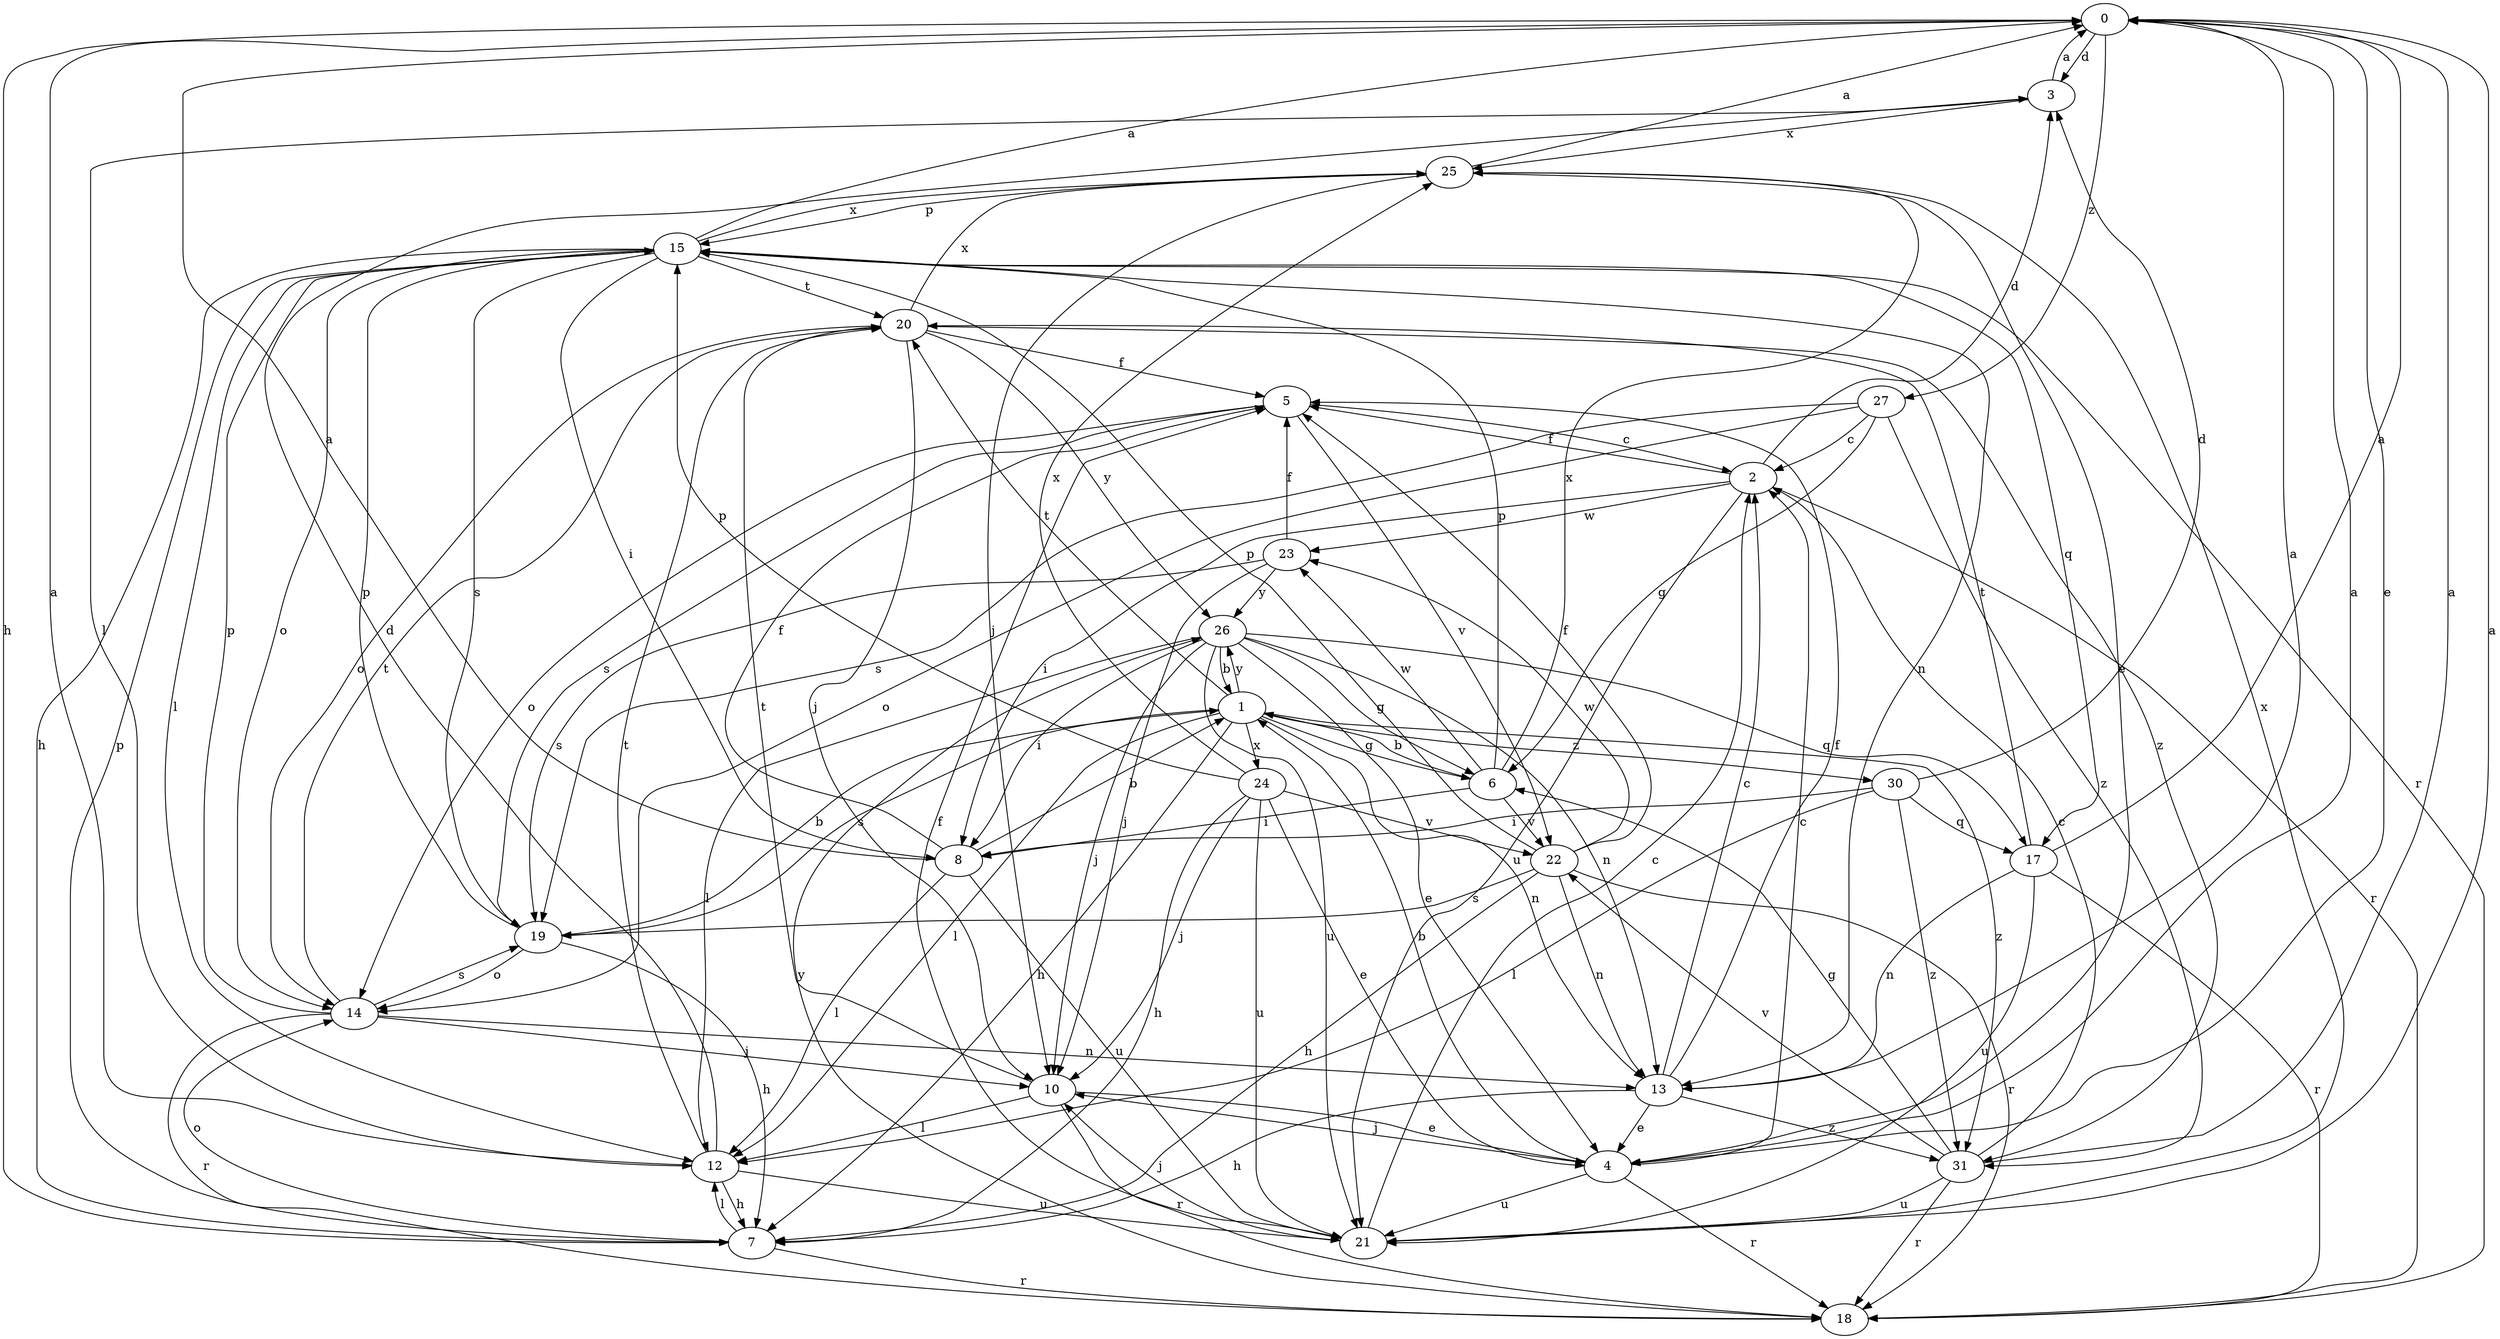 strict digraph  {
0;
1;
2;
3;
4;
5;
6;
7;
8;
10;
12;
13;
14;
15;
17;
18;
19;
20;
21;
22;
23;
24;
25;
26;
27;
30;
31;
0 -> 3  [label=d];
0 -> 4  [label=e];
0 -> 7  [label=h];
0 -> 27  [label=z];
1 -> 6  [label=g];
1 -> 7  [label=h];
1 -> 12  [label=l];
1 -> 13  [label=n];
1 -> 19  [label=s];
1 -> 20  [label=t];
1 -> 24  [label=x];
1 -> 26  [label=y];
1 -> 30  [label=z];
1 -> 31  [label=z];
2 -> 3  [label=d];
2 -> 5  [label=f];
2 -> 8  [label=i];
2 -> 18  [label=r];
2 -> 21  [label=u];
2 -> 23  [label=w];
3 -> 0  [label=a];
3 -> 12  [label=l];
3 -> 25  [label=x];
4 -> 0  [label=a];
4 -> 1  [label=b];
4 -> 2  [label=c];
4 -> 10  [label=j];
4 -> 18  [label=r];
4 -> 21  [label=u];
5 -> 2  [label=c];
5 -> 14  [label=o];
5 -> 19  [label=s];
5 -> 22  [label=v];
6 -> 1  [label=b];
6 -> 8  [label=i];
6 -> 15  [label=p];
6 -> 22  [label=v];
6 -> 23  [label=w];
6 -> 25  [label=x];
7 -> 12  [label=l];
7 -> 14  [label=o];
7 -> 15  [label=p];
7 -> 18  [label=r];
8 -> 0  [label=a];
8 -> 1  [label=b];
8 -> 5  [label=f];
8 -> 12  [label=l];
8 -> 21  [label=u];
10 -> 4  [label=e];
10 -> 12  [label=l];
10 -> 18  [label=r];
10 -> 20  [label=t];
12 -> 0  [label=a];
12 -> 3  [label=d];
12 -> 7  [label=h];
12 -> 20  [label=t];
12 -> 21  [label=u];
13 -> 0  [label=a];
13 -> 2  [label=c];
13 -> 4  [label=e];
13 -> 5  [label=f];
13 -> 7  [label=h];
13 -> 31  [label=z];
14 -> 10  [label=j];
14 -> 13  [label=n];
14 -> 15  [label=p];
14 -> 18  [label=r];
14 -> 19  [label=s];
14 -> 20  [label=t];
15 -> 0  [label=a];
15 -> 7  [label=h];
15 -> 8  [label=i];
15 -> 12  [label=l];
15 -> 13  [label=n];
15 -> 14  [label=o];
15 -> 17  [label=q];
15 -> 18  [label=r];
15 -> 19  [label=s];
15 -> 20  [label=t];
15 -> 25  [label=x];
17 -> 0  [label=a];
17 -> 13  [label=n];
17 -> 18  [label=r];
17 -> 20  [label=t];
17 -> 21  [label=u];
18 -> 26  [label=y];
19 -> 1  [label=b];
19 -> 7  [label=h];
19 -> 14  [label=o];
19 -> 15  [label=p];
20 -> 5  [label=f];
20 -> 10  [label=j];
20 -> 14  [label=o];
20 -> 25  [label=x];
20 -> 26  [label=y];
20 -> 31  [label=z];
21 -> 0  [label=a];
21 -> 2  [label=c];
21 -> 5  [label=f];
21 -> 10  [label=j];
21 -> 25  [label=x];
22 -> 5  [label=f];
22 -> 7  [label=h];
22 -> 13  [label=n];
22 -> 15  [label=p];
22 -> 18  [label=r];
22 -> 19  [label=s];
22 -> 23  [label=w];
23 -> 5  [label=f];
23 -> 10  [label=j];
23 -> 19  [label=s];
23 -> 26  [label=y];
24 -> 4  [label=e];
24 -> 7  [label=h];
24 -> 10  [label=j];
24 -> 15  [label=p];
24 -> 21  [label=u];
24 -> 22  [label=v];
24 -> 25  [label=x];
25 -> 0  [label=a];
25 -> 4  [label=e];
25 -> 10  [label=j];
25 -> 15  [label=p];
26 -> 1  [label=b];
26 -> 4  [label=e];
26 -> 6  [label=g];
26 -> 8  [label=i];
26 -> 10  [label=j];
26 -> 12  [label=l];
26 -> 13  [label=n];
26 -> 17  [label=q];
26 -> 21  [label=u];
27 -> 2  [label=c];
27 -> 6  [label=g];
27 -> 14  [label=o];
27 -> 19  [label=s];
27 -> 31  [label=z];
30 -> 3  [label=d];
30 -> 8  [label=i];
30 -> 12  [label=l];
30 -> 17  [label=q];
30 -> 31  [label=z];
31 -> 0  [label=a];
31 -> 2  [label=c];
31 -> 6  [label=g];
31 -> 18  [label=r];
31 -> 21  [label=u];
31 -> 22  [label=v];
}
